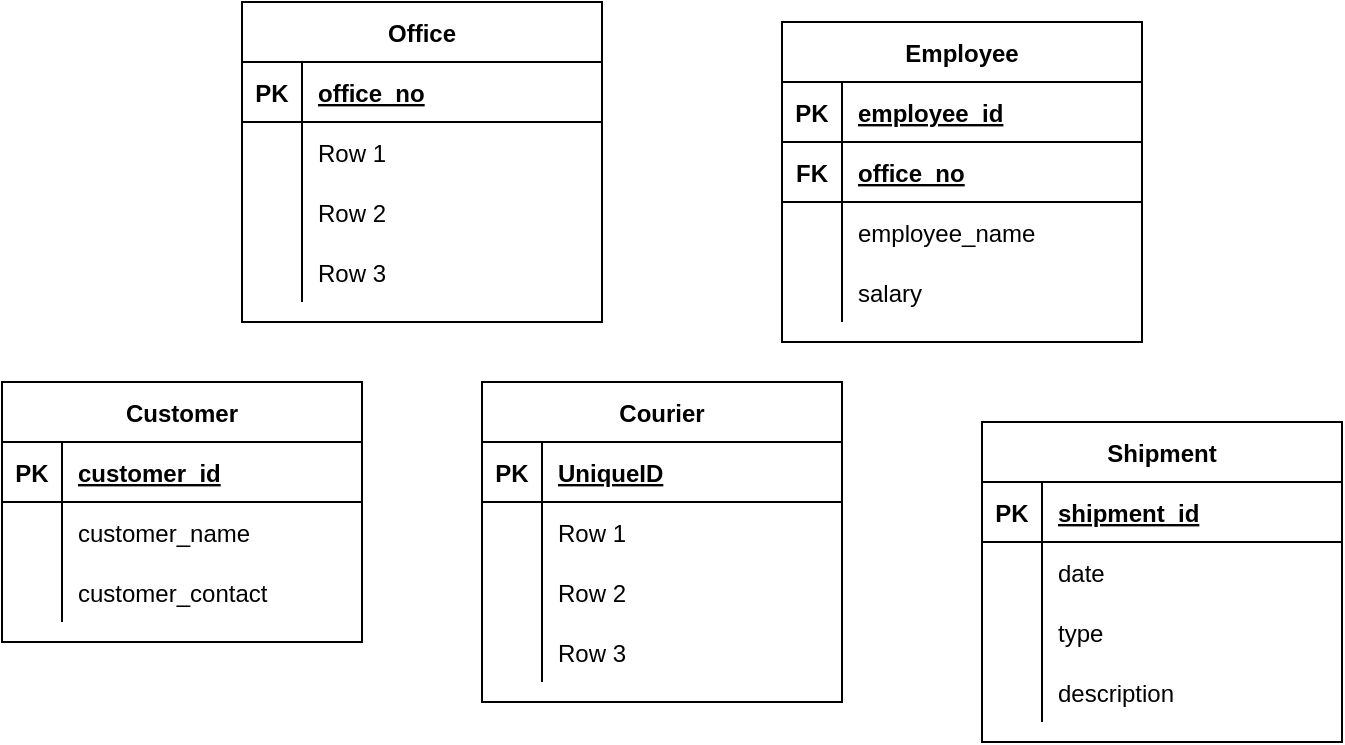 <mxfile version="14.7.2" type="github"><diagram id="Q7vxPywCzoFaC5PdSzRz" name="Page-1"><mxGraphModel dx="854" dy="368" grid="1" gridSize="10" guides="1" tooltips="1" connect="1" arrows="1" fold="1" page="1" pageScale="1" pageWidth="850" pageHeight="1100" math="0" shadow="0"><root><mxCell id="0"/><mxCell id="1" parent="0"/><mxCell id="xqBW0d6epPAYNitM3tZQ-1" value="Office" style="shape=table;startSize=30;container=1;collapsible=1;childLayout=tableLayout;fixedRows=1;rowLines=0;fontStyle=1;align=center;resizeLast=1;" vertex="1" parent="1"><mxGeometry x="270" y="130" width="180" height="160" as="geometry"><mxRectangle x="270" y="130" width="60" height="30" as="alternateBounds"/></mxGeometry></mxCell><mxCell id="xqBW0d6epPAYNitM3tZQ-2" value="" style="shape=partialRectangle;collapsible=0;dropTarget=0;pointerEvents=0;fillColor=none;top=0;left=0;bottom=1;right=0;points=[[0,0.5],[1,0.5]];portConstraint=eastwest;" vertex="1" parent="xqBW0d6epPAYNitM3tZQ-1"><mxGeometry y="30" width="180" height="30" as="geometry"/></mxCell><mxCell id="xqBW0d6epPAYNitM3tZQ-3" value="PK" style="shape=partialRectangle;connectable=0;fillColor=none;top=0;left=0;bottom=0;right=0;fontStyle=1;overflow=hidden;" vertex="1" parent="xqBW0d6epPAYNitM3tZQ-2"><mxGeometry width="30" height="30" as="geometry"/></mxCell><mxCell id="xqBW0d6epPAYNitM3tZQ-4" value="office_no" style="shape=partialRectangle;connectable=0;fillColor=none;top=0;left=0;bottom=0;right=0;align=left;spacingLeft=6;fontStyle=5;overflow=hidden;" vertex="1" parent="xqBW0d6epPAYNitM3tZQ-2"><mxGeometry x="30" width="150" height="30" as="geometry"/></mxCell><mxCell id="xqBW0d6epPAYNitM3tZQ-5" value="" style="shape=partialRectangle;collapsible=0;dropTarget=0;pointerEvents=0;fillColor=none;top=0;left=0;bottom=0;right=0;points=[[0,0.5],[1,0.5]];portConstraint=eastwest;" vertex="1" parent="xqBW0d6epPAYNitM3tZQ-1"><mxGeometry y="60" width="180" height="30" as="geometry"/></mxCell><mxCell id="xqBW0d6epPAYNitM3tZQ-6" value="" style="shape=partialRectangle;connectable=0;fillColor=none;top=0;left=0;bottom=0;right=0;editable=1;overflow=hidden;" vertex="1" parent="xqBW0d6epPAYNitM3tZQ-5"><mxGeometry width="30" height="30" as="geometry"/></mxCell><mxCell id="xqBW0d6epPAYNitM3tZQ-7" value="Row 1" style="shape=partialRectangle;connectable=0;fillColor=none;top=0;left=0;bottom=0;right=0;align=left;spacingLeft=6;overflow=hidden;" vertex="1" parent="xqBW0d6epPAYNitM3tZQ-5"><mxGeometry x="30" width="150" height="30" as="geometry"/></mxCell><mxCell id="xqBW0d6epPAYNitM3tZQ-8" value="" style="shape=partialRectangle;collapsible=0;dropTarget=0;pointerEvents=0;fillColor=none;top=0;left=0;bottom=0;right=0;points=[[0,0.5],[1,0.5]];portConstraint=eastwest;" vertex="1" parent="xqBW0d6epPAYNitM3tZQ-1"><mxGeometry y="90" width="180" height="30" as="geometry"/></mxCell><mxCell id="xqBW0d6epPAYNitM3tZQ-9" value="" style="shape=partialRectangle;connectable=0;fillColor=none;top=0;left=0;bottom=0;right=0;editable=1;overflow=hidden;" vertex="1" parent="xqBW0d6epPAYNitM3tZQ-8"><mxGeometry width="30" height="30" as="geometry"/></mxCell><mxCell id="xqBW0d6epPAYNitM3tZQ-10" value="Row 2" style="shape=partialRectangle;connectable=0;fillColor=none;top=0;left=0;bottom=0;right=0;align=left;spacingLeft=6;overflow=hidden;" vertex="1" parent="xqBW0d6epPAYNitM3tZQ-8"><mxGeometry x="30" width="150" height="30" as="geometry"/></mxCell><mxCell id="xqBW0d6epPAYNitM3tZQ-11" value="" style="shape=partialRectangle;collapsible=0;dropTarget=0;pointerEvents=0;fillColor=none;top=0;left=0;bottom=0;right=0;points=[[0,0.5],[1,0.5]];portConstraint=eastwest;" vertex="1" parent="xqBW0d6epPAYNitM3tZQ-1"><mxGeometry y="120" width="180" height="30" as="geometry"/></mxCell><mxCell id="xqBW0d6epPAYNitM3tZQ-12" value="" style="shape=partialRectangle;connectable=0;fillColor=none;top=0;left=0;bottom=0;right=0;editable=1;overflow=hidden;" vertex="1" parent="xqBW0d6epPAYNitM3tZQ-11"><mxGeometry width="30" height="30" as="geometry"/></mxCell><mxCell id="xqBW0d6epPAYNitM3tZQ-13" value="Row 3" style="shape=partialRectangle;connectable=0;fillColor=none;top=0;left=0;bottom=0;right=0;align=left;spacingLeft=6;overflow=hidden;" vertex="1" parent="xqBW0d6epPAYNitM3tZQ-11"><mxGeometry x="30" width="150" height="30" as="geometry"/></mxCell><mxCell id="xqBW0d6epPAYNitM3tZQ-14" value="Shipment" style="shape=table;startSize=30;container=1;collapsible=1;childLayout=tableLayout;fixedRows=1;rowLines=0;fontStyle=1;align=center;resizeLast=1;" vertex="1" parent="1"><mxGeometry x="640" y="340" width="180" height="160" as="geometry"/></mxCell><mxCell id="xqBW0d6epPAYNitM3tZQ-15" value="" style="shape=partialRectangle;collapsible=0;dropTarget=0;pointerEvents=0;fillColor=none;top=0;left=0;bottom=1;right=0;points=[[0,0.5],[1,0.5]];portConstraint=eastwest;" vertex="1" parent="xqBW0d6epPAYNitM3tZQ-14"><mxGeometry y="30" width="180" height="30" as="geometry"/></mxCell><mxCell id="xqBW0d6epPAYNitM3tZQ-16" value="PK" style="shape=partialRectangle;connectable=0;fillColor=none;top=0;left=0;bottom=0;right=0;fontStyle=1;overflow=hidden;" vertex="1" parent="xqBW0d6epPAYNitM3tZQ-15"><mxGeometry width="30" height="30" as="geometry"/></mxCell><mxCell id="xqBW0d6epPAYNitM3tZQ-17" value="shipment_id" style="shape=partialRectangle;connectable=0;fillColor=none;top=0;left=0;bottom=0;right=0;align=left;spacingLeft=6;fontStyle=5;overflow=hidden;" vertex="1" parent="xqBW0d6epPAYNitM3tZQ-15"><mxGeometry x="30" width="150" height="30" as="geometry"/></mxCell><mxCell id="xqBW0d6epPAYNitM3tZQ-18" value="" style="shape=partialRectangle;collapsible=0;dropTarget=0;pointerEvents=0;fillColor=none;top=0;left=0;bottom=0;right=0;points=[[0,0.5],[1,0.5]];portConstraint=eastwest;" vertex="1" parent="xqBW0d6epPAYNitM3tZQ-14"><mxGeometry y="60" width="180" height="30" as="geometry"/></mxCell><mxCell id="xqBW0d6epPAYNitM3tZQ-19" value="" style="shape=partialRectangle;connectable=0;fillColor=none;top=0;left=0;bottom=0;right=0;editable=1;overflow=hidden;" vertex="1" parent="xqBW0d6epPAYNitM3tZQ-18"><mxGeometry width="30" height="30" as="geometry"/></mxCell><mxCell id="xqBW0d6epPAYNitM3tZQ-20" value="date" style="shape=partialRectangle;connectable=0;fillColor=none;top=0;left=0;bottom=0;right=0;align=left;spacingLeft=6;overflow=hidden;" vertex="1" parent="xqBW0d6epPAYNitM3tZQ-18"><mxGeometry x="30" width="150" height="30" as="geometry"/></mxCell><mxCell id="xqBW0d6epPAYNitM3tZQ-21" value="" style="shape=partialRectangle;collapsible=0;dropTarget=0;pointerEvents=0;fillColor=none;top=0;left=0;bottom=0;right=0;points=[[0,0.5],[1,0.5]];portConstraint=eastwest;" vertex="1" parent="xqBW0d6epPAYNitM3tZQ-14"><mxGeometry y="90" width="180" height="30" as="geometry"/></mxCell><mxCell id="xqBW0d6epPAYNitM3tZQ-22" value="" style="shape=partialRectangle;connectable=0;fillColor=none;top=0;left=0;bottom=0;right=0;editable=1;overflow=hidden;" vertex="1" parent="xqBW0d6epPAYNitM3tZQ-21"><mxGeometry width="30" height="30" as="geometry"/></mxCell><mxCell id="xqBW0d6epPAYNitM3tZQ-23" value="type" style="shape=partialRectangle;connectable=0;fillColor=none;top=0;left=0;bottom=0;right=0;align=left;spacingLeft=6;overflow=hidden;" vertex="1" parent="xqBW0d6epPAYNitM3tZQ-21"><mxGeometry x="30" width="150" height="30" as="geometry"/></mxCell><mxCell id="xqBW0d6epPAYNitM3tZQ-24" value="" style="shape=partialRectangle;collapsible=0;dropTarget=0;pointerEvents=0;fillColor=none;top=0;left=0;bottom=0;right=0;points=[[0,0.5],[1,0.5]];portConstraint=eastwest;" vertex="1" parent="xqBW0d6epPAYNitM3tZQ-14"><mxGeometry y="120" width="180" height="30" as="geometry"/></mxCell><mxCell id="xqBW0d6epPAYNitM3tZQ-25" value="" style="shape=partialRectangle;connectable=0;fillColor=none;top=0;left=0;bottom=0;right=0;editable=1;overflow=hidden;" vertex="1" parent="xqBW0d6epPAYNitM3tZQ-24"><mxGeometry width="30" height="30" as="geometry"/></mxCell><mxCell id="xqBW0d6epPAYNitM3tZQ-26" value="description" style="shape=partialRectangle;connectable=0;fillColor=none;top=0;left=0;bottom=0;right=0;align=left;spacingLeft=6;overflow=hidden;" vertex="1" parent="xqBW0d6epPAYNitM3tZQ-24"><mxGeometry x="30" width="150" height="30" as="geometry"/></mxCell><mxCell id="xqBW0d6epPAYNitM3tZQ-27" value="Customer" style="shape=table;startSize=30;container=1;collapsible=1;childLayout=tableLayout;fixedRows=1;rowLines=0;fontStyle=1;align=center;resizeLast=1;" vertex="1" parent="1"><mxGeometry x="150" y="320" width="180" height="130" as="geometry"/></mxCell><mxCell id="xqBW0d6epPAYNitM3tZQ-28" value="" style="shape=partialRectangle;collapsible=0;dropTarget=0;pointerEvents=0;fillColor=none;top=0;left=0;bottom=1;right=0;points=[[0,0.5],[1,0.5]];portConstraint=eastwest;" vertex="1" parent="xqBW0d6epPAYNitM3tZQ-27"><mxGeometry y="30" width="180" height="30" as="geometry"/></mxCell><mxCell id="xqBW0d6epPAYNitM3tZQ-29" value="PK" style="shape=partialRectangle;connectable=0;fillColor=none;top=0;left=0;bottom=0;right=0;fontStyle=1;overflow=hidden;" vertex="1" parent="xqBW0d6epPAYNitM3tZQ-28"><mxGeometry width="30" height="30" as="geometry"/></mxCell><mxCell id="xqBW0d6epPAYNitM3tZQ-30" value="customer_id" style="shape=partialRectangle;connectable=0;fillColor=none;top=0;left=0;bottom=0;right=0;align=left;spacingLeft=6;fontStyle=5;overflow=hidden;" vertex="1" parent="xqBW0d6epPAYNitM3tZQ-28"><mxGeometry x="30" width="150" height="30" as="geometry"/></mxCell><mxCell id="xqBW0d6epPAYNitM3tZQ-31" value="" style="shape=partialRectangle;collapsible=0;dropTarget=0;pointerEvents=0;fillColor=none;top=0;left=0;bottom=0;right=0;points=[[0,0.5],[1,0.5]];portConstraint=eastwest;" vertex="1" parent="xqBW0d6epPAYNitM3tZQ-27"><mxGeometry y="60" width="180" height="30" as="geometry"/></mxCell><mxCell id="xqBW0d6epPAYNitM3tZQ-32" value="" style="shape=partialRectangle;connectable=0;fillColor=none;top=0;left=0;bottom=0;right=0;editable=1;overflow=hidden;" vertex="1" parent="xqBW0d6epPAYNitM3tZQ-31"><mxGeometry width="30" height="30" as="geometry"/></mxCell><mxCell id="xqBW0d6epPAYNitM3tZQ-33" value="customer_name" style="shape=partialRectangle;connectable=0;fillColor=none;top=0;left=0;bottom=0;right=0;align=left;spacingLeft=6;overflow=hidden;" vertex="1" parent="xqBW0d6epPAYNitM3tZQ-31"><mxGeometry x="30" width="150" height="30" as="geometry"/></mxCell><mxCell id="xqBW0d6epPAYNitM3tZQ-34" value="" style="shape=partialRectangle;collapsible=0;dropTarget=0;pointerEvents=0;fillColor=none;top=0;left=0;bottom=0;right=0;points=[[0,0.5],[1,0.5]];portConstraint=eastwest;" vertex="1" parent="xqBW0d6epPAYNitM3tZQ-27"><mxGeometry y="90" width="180" height="30" as="geometry"/></mxCell><mxCell id="xqBW0d6epPAYNitM3tZQ-35" value="" style="shape=partialRectangle;connectable=0;fillColor=none;top=0;left=0;bottom=0;right=0;editable=1;overflow=hidden;" vertex="1" parent="xqBW0d6epPAYNitM3tZQ-34"><mxGeometry width="30" height="30" as="geometry"/></mxCell><mxCell id="xqBW0d6epPAYNitM3tZQ-36" value="customer_contact" style="shape=partialRectangle;connectable=0;fillColor=none;top=0;left=0;bottom=0;right=0;align=left;spacingLeft=6;overflow=hidden;" vertex="1" parent="xqBW0d6epPAYNitM3tZQ-34"><mxGeometry x="30" width="150" height="30" as="geometry"/></mxCell><mxCell id="xqBW0d6epPAYNitM3tZQ-53" value="Courier" style="shape=table;startSize=30;container=1;collapsible=1;childLayout=tableLayout;fixedRows=1;rowLines=0;fontStyle=1;align=center;resizeLast=1;" vertex="1" parent="1"><mxGeometry x="390" y="320" width="180" height="160" as="geometry"/></mxCell><mxCell id="xqBW0d6epPAYNitM3tZQ-54" value="" style="shape=partialRectangle;collapsible=0;dropTarget=0;pointerEvents=0;fillColor=none;top=0;left=0;bottom=1;right=0;points=[[0,0.5],[1,0.5]];portConstraint=eastwest;" vertex="1" parent="xqBW0d6epPAYNitM3tZQ-53"><mxGeometry y="30" width="180" height="30" as="geometry"/></mxCell><mxCell id="xqBW0d6epPAYNitM3tZQ-55" value="PK" style="shape=partialRectangle;connectable=0;fillColor=none;top=0;left=0;bottom=0;right=0;fontStyle=1;overflow=hidden;" vertex="1" parent="xqBW0d6epPAYNitM3tZQ-54"><mxGeometry width="30" height="30" as="geometry"/></mxCell><mxCell id="xqBW0d6epPAYNitM3tZQ-56" value="UniqueID" style="shape=partialRectangle;connectable=0;fillColor=none;top=0;left=0;bottom=0;right=0;align=left;spacingLeft=6;fontStyle=5;overflow=hidden;" vertex="1" parent="xqBW0d6epPAYNitM3tZQ-54"><mxGeometry x="30" width="150" height="30" as="geometry"/></mxCell><mxCell id="xqBW0d6epPAYNitM3tZQ-57" value="" style="shape=partialRectangle;collapsible=0;dropTarget=0;pointerEvents=0;fillColor=none;top=0;left=0;bottom=0;right=0;points=[[0,0.5],[1,0.5]];portConstraint=eastwest;" vertex="1" parent="xqBW0d6epPAYNitM3tZQ-53"><mxGeometry y="60" width="180" height="30" as="geometry"/></mxCell><mxCell id="xqBW0d6epPAYNitM3tZQ-58" value="" style="shape=partialRectangle;connectable=0;fillColor=none;top=0;left=0;bottom=0;right=0;editable=1;overflow=hidden;" vertex="1" parent="xqBW0d6epPAYNitM3tZQ-57"><mxGeometry width="30" height="30" as="geometry"/></mxCell><mxCell id="xqBW0d6epPAYNitM3tZQ-59" value="Row 1" style="shape=partialRectangle;connectable=0;fillColor=none;top=0;left=0;bottom=0;right=0;align=left;spacingLeft=6;overflow=hidden;" vertex="1" parent="xqBW0d6epPAYNitM3tZQ-57"><mxGeometry x="30" width="150" height="30" as="geometry"/></mxCell><mxCell id="xqBW0d6epPAYNitM3tZQ-60" value="" style="shape=partialRectangle;collapsible=0;dropTarget=0;pointerEvents=0;fillColor=none;top=0;left=0;bottom=0;right=0;points=[[0,0.5],[1,0.5]];portConstraint=eastwest;" vertex="1" parent="xqBW0d6epPAYNitM3tZQ-53"><mxGeometry y="90" width="180" height="30" as="geometry"/></mxCell><mxCell id="xqBW0d6epPAYNitM3tZQ-61" value="" style="shape=partialRectangle;connectable=0;fillColor=none;top=0;left=0;bottom=0;right=0;editable=1;overflow=hidden;" vertex="1" parent="xqBW0d6epPAYNitM3tZQ-60"><mxGeometry width="30" height="30" as="geometry"/></mxCell><mxCell id="xqBW0d6epPAYNitM3tZQ-62" value="Row 2" style="shape=partialRectangle;connectable=0;fillColor=none;top=0;left=0;bottom=0;right=0;align=left;spacingLeft=6;overflow=hidden;" vertex="1" parent="xqBW0d6epPAYNitM3tZQ-60"><mxGeometry x="30" width="150" height="30" as="geometry"/></mxCell><mxCell id="xqBW0d6epPAYNitM3tZQ-63" value="" style="shape=partialRectangle;collapsible=0;dropTarget=0;pointerEvents=0;fillColor=none;top=0;left=0;bottom=0;right=0;points=[[0,0.5],[1,0.5]];portConstraint=eastwest;" vertex="1" parent="xqBW0d6epPAYNitM3tZQ-53"><mxGeometry y="120" width="180" height="30" as="geometry"/></mxCell><mxCell id="xqBW0d6epPAYNitM3tZQ-64" value="" style="shape=partialRectangle;connectable=0;fillColor=none;top=0;left=0;bottom=0;right=0;editable=1;overflow=hidden;" vertex="1" parent="xqBW0d6epPAYNitM3tZQ-63"><mxGeometry width="30" height="30" as="geometry"/></mxCell><mxCell id="xqBW0d6epPAYNitM3tZQ-65" value="Row 3" style="shape=partialRectangle;connectable=0;fillColor=none;top=0;left=0;bottom=0;right=0;align=left;spacingLeft=6;overflow=hidden;" vertex="1" parent="xqBW0d6epPAYNitM3tZQ-63"><mxGeometry x="30" width="150" height="30" as="geometry"/></mxCell><mxCell id="xqBW0d6epPAYNitM3tZQ-89" value="Employee" style="shape=table;startSize=30;container=1;collapsible=1;childLayout=tableLayout;fixedRows=1;rowLines=0;fontStyle=1;align=center;resizeLast=1;" vertex="1" parent="1"><mxGeometry x="540" y="140" width="180" height="160" as="geometry"/></mxCell><mxCell id="xqBW0d6epPAYNitM3tZQ-90" value="" style="shape=partialRectangle;collapsible=0;dropTarget=0;pointerEvents=0;fillColor=none;top=0;left=0;bottom=1;right=0;points=[[0,0.5],[1,0.5]];portConstraint=eastwest;" vertex="1" parent="xqBW0d6epPAYNitM3tZQ-89"><mxGeometry y="30" width="180" height="30" as="geometry"/></mxCell><mxCell id="xqBW0d6epPAYNitM3tZQ-91" value="PK" style="shape=partialRectangle;connectable=0;fillColor=none;top=0;left=0;bottom=0;right=0;fontStyle=1;overflow=hidden;" vertex="1" parent="xqBW0d6epPAYNitM3tZQ-90"><mxGeometry width="30" height="30" as="geometry"/></mxCell><mxCell id="xqBW0d6epPAYNitM3tZQ-92" value="employee_id" style="shape=partialRectangle;connectable=0;fillColor=none;top=0;left=0;bottom=0;right=0;align=left;spacingLeft=6;fontStyle=5;overflow=hidden;" vertex="1" parent="xqBW0d6epPAYNitM3tZQ-90"><mxGeometry x="30" width="150" height="30" as="geometry"/></mxCell><mxCell id="xqBW0d6epPAYNitM3tZQ-102" style="shape=partialRectangle;collapsible=0;dropTarget=0;pointerEvents=0;fillColor=none;top=0;left=0;bottom=1;right=0;points=[[0,0.5],[1,0.5]];portConstraint=eastwest;" vertex="1" parent="xqBW0d6epPAYNitM3tZQ-89"><mxGeometry y="60" width="180" height="30" as="geometry"/></mxCell><mxCell id="xqBW0d6epPAYNitM3tZQ-103" value="FK" style="shape=partialRectangle;connectable=0;fillColor=none;top=0;left=0;bottom=0;right=0;fontStyle=1;overflow=hidden;" vertex="1" parent="xqBW0d6epPAYNitM3tZQ-102"><mxGeometry width="30" height="30" as="geometry"/></mxCell><mxCell id="xqBW0d6epPAYNitM3tZQ-104" value="office_no" style="shape=partialRectangle;connectable=0;fillColor=none;top=0;left=0;bottom=0;right=0;align=left;spacingLeft=6;fontStyle=5;overflow=hidden;" vertex="1" parent="xqBW0d6epPAYNitM3tZQ-102"><mxGeometry x="30" width="150" height="30" as="geometry"/></mxCell><mxCell id="xqBW0d6epPAYNitM3tZQ-93" value="" style="shape=partialRectangle;collapsible=0;dropTarget=0;pointerEvents=0;fillColor=none;top=0;left=0;bottom=0;right=0;points=[[0,0.5],[1,0.5]];portConstraint=eastwest;" vertex="1" parent="xqBW0d6epPAYNitM3tZQ-89"><mxGeometry y="90" width="180" height="30" as="geometry"/></mxCell><mxCell id="xqBW0d6epPAYNitM3tZQ-94" value="" style="shape=partialRectangle;connectable=0;fillColor=none;top=0;left=0;bottom=0;right=0;editable=1;overflow=hidden;" vertex="1" parent="xqBW0d6epPAYNitM3tZQ-93"><mxGeometry width="30" height="30" as="geometry"/></mxCell><mxCell id="xqBW0d6epPAYNitM3tZQ-95" value="employee_name" style="shape=partialRectangle;connectable=0;fillColor=none;top=0;left=0;bottom=0;right=0;align=left;spacingLeft=6;overflow=hidden;" vertex="1" parent="xqBW0d6epPAYNitM3tZQ-93"><mxGeometry x="30" width="150" height="30" as="geometry"/></mxCell><mxCell id="xqBW0d6epPAYNitM3tZQ-96" value="" style="shape=partialRectangle;collapsible=0;dropTarget=0;pointerEvents=0;fillColor=none;top=0;left=0;bottom=0;right=0;points=[[0,0.5],[1,0.5]];portConstraint=eastwest;" vertex="1" parent="xqBW0d6epPAYNitM3tZQ-89"><mxGeometry y="120" width="180" height="30" as="geometry"/></mxCell><mxCell id="xqBW0d6epPAYNitM3tZQ-97" value="" style="shape=partialRectangle;connectable=0;fillColor=none;top=0;left=0;bottom=0;right=0;editable=1;overflow=hidden;" vertex="1" parent="xqBW0d6epPAYNitM3tZQ-96"><mxGeometry width="30" height="30" as="geometry"/></mxCell><mxCell id="xqBW0d6epPAYNitM3tZQ-98" value="salary" style="shape=partialRectangle;connectable=0;fillColor=none;top=0;left=0;bottom=0;right=0;align=left;spacingLeft=6;overflow=hidden;" vertex="1" parent="xqBW0d6epPAYNitM3tZQ-96"><mxGeometry x="30" width="150" height="30" as="geometry"/></mxCell></root></mxGraphModel></diagram></mxfile>